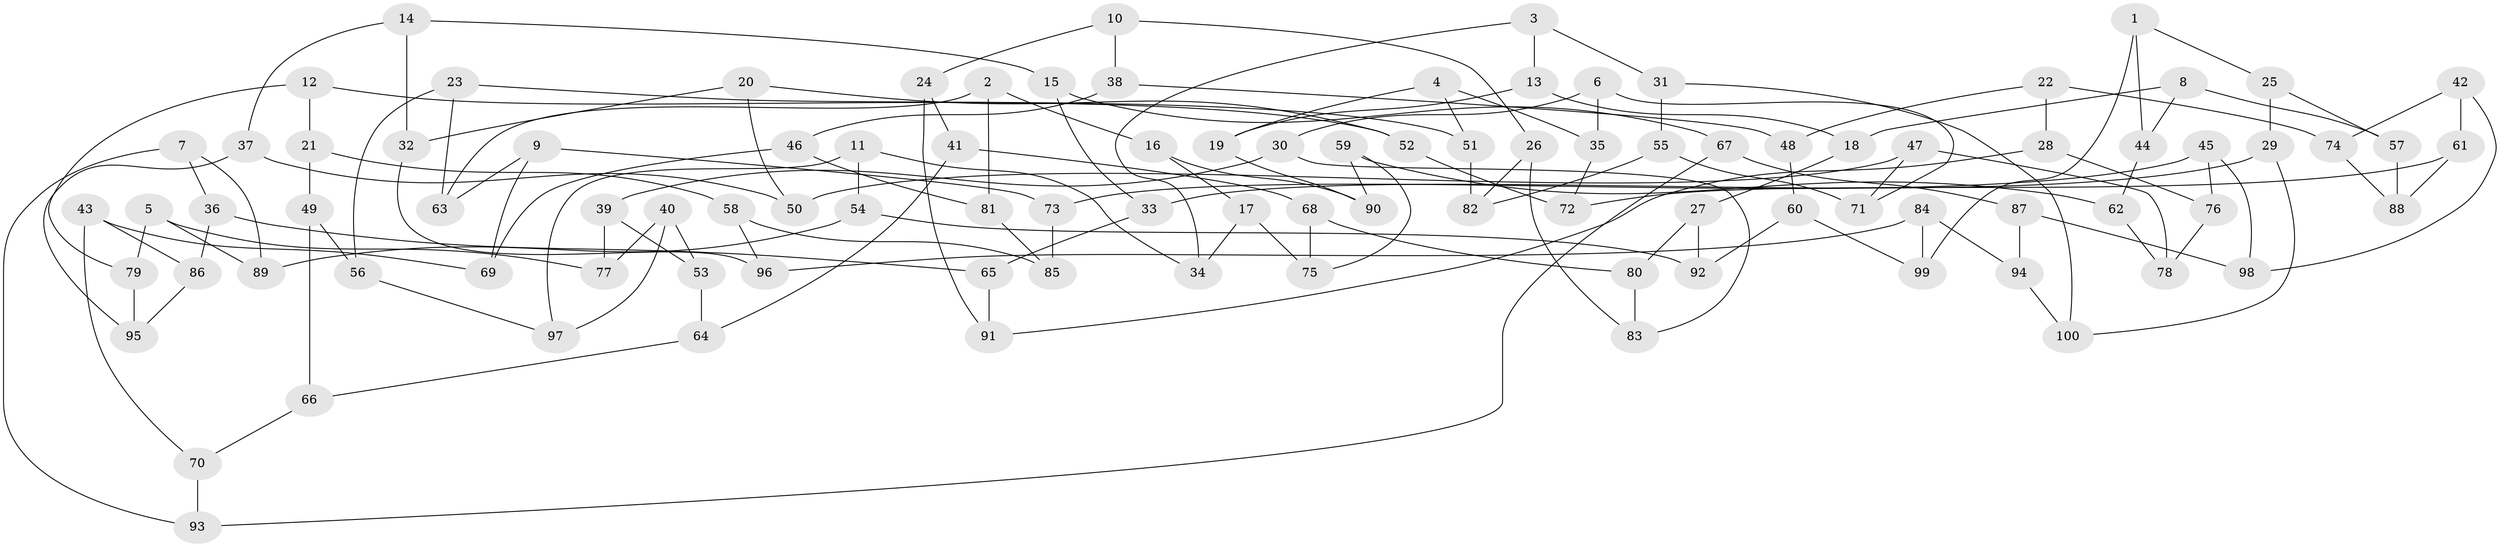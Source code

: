 // Generated by graph-tools (version 1.1) at 2025/39/02/21/25 10:39:00]
// undirected, 100 vertices, 150 edges
graph export_dot {
graph [start="1"]
  node [color=gray90,style=filled];
  1;
  2;
  3;
  4;
  5;
  6;
  7;
  8;
  9;
  10;
  11;
  12;
  13;
  14;
  15;
  16;
  17;
  18;
  19;
  20;
  21;
  22;
  23;
  24;
  25;
  26;
  27;
  28;
  29;
  30;
  31;
  32;
  33;
  34;
  35;
  36;
  37;
  38;
  39;
  40;
  41;
  42;
  43;
  44;
  45;
  46;
  47;
  48;
  49;
  50;
  51;
  52;
  53;
  54;
  55;
  56;
  57;
  58;
  59;
  60;
  61;
  62;
  63;
  64;
  65;
  66;
  67;
  68;
  69;
  70;
  71;
  72;
  73;
  74;
  75;
  76;
  77;
  78;
  79;
  80;
  81;
  82;
  83;
  84;
  85;
  86;
  87;
  88;
  89;
  90;
  91;
  92;
  93;
  94;
  95;
  96;
  97;
  98;
  99;
  100;
  1 -- 25;
  1 -- 44;
  1 -- 99;
  2 -- 81;
  2 -- 63;
  2 -- 16;
  3 -- 34;
  3 -- 31;
  3 -- 13;
  4 -- 19;
  4 -- 51;
  4 -- 35;
  5 -- 89;
  5 -- 79;
  5 -- 77;
  6 -- 35;
  6 -- 30;
  6 -- 71;
  7 -- 36;
  7 -- 93;
  7 -- 89;
  8 -- 44;
  8 -- 18;
  8 -- 57;
  9 -- 73;
  9 -- 69;
  9 -- 63;
  10 -- 38;
  10 -- 26;
  10 -- 24;
  11 -- 97;
  11 -- 34;
  11 -- 54;
  12 -- 79;
  12 -- 52;
  12 -- 21;
  13 -- 18;
  13 -- 19;
  14 -- 15;
  14 -- 32;
  14 -- 37;
  15 -- 33;
  15 -- 67;
  16 -- 90;
  16 -- 17;
  17 -- 75;
  17 -- 34;
  18 -- 27;
  19 -- 90;
  20 -- 32;
  20 -- 52;
  20 -- 50;
  21 -- 58;
  21 -- 49;
  22 -- 74;
  22 -- 48;
  22 -- 28;
  23 -- 51;
  23 -- 63;
  23 -- 56;
  24 -- 91;
  24 -- 41;
  25 -- 29;
  25 -- 57;
  26 -- 82;
  26 -- 83;
  27 -- 92;
  27 -- 80;
  28 -- 91;
  28 -- 76;
  29 -- 100;
  29 -- 33;
  30 -- 83;
  30 -- 39;
  31 -- 100;
  31 -- 55;
  32 -- 96;
  33 -- 65;
  35 -- 72;
  36 -- 86;
  36 -- 65;
  37 -- 95;
  37 -- 50;
  38 -- 48;
  38 -- 46;
  39 -- 53;
  39 -- 77;
  40 -- 97;
  40 -- 53;
  40 -- 77;
  41 -- 68;
  41 -- 64;
  42 -- 74;
  42 -- 98;
  42 -- 61;
  43 -- 70;
  43 -- 69;
  43 -- 86;
  44 -- 62;
  45 -- 98;
  45 -- 76;
  45 -- 73;
  46 -- 81;
  46 -- 69;
  47 -- 78;
  47 -- 50;
  47 -- 71;
  48 -- 60;
  49 -- 66;
  49 -- 56;
  51 -- 82;
  52 -- 72;
  53 -- 64;
  54 -- 89;
  54 -- 92;
  55 -- 71;
  55 -- 82;
  56 -- 97;
  57 -- 88;
  58 -- 96;
  58 -- 85;
  59 -- 62;
  59 -- 75;
  59 -- 90;
  60 -- 99;
  60 -- 92;
  61 -- 88;
  61 -- 72;
  62 -- 78;
  64 -- 66;
  65 -- 91;
  66 -- 70;
  67 -- 87;
  67 -- 93;
  68 -- 75;
  68 -- 80;
  70 -- 93;
  73 -- 85;
  74 -- 88;
  76 -- 78;
  79 -- 95;
  80 -- 83;
  81 -- 85;
  84 -- 94;
  84 -- 96;
  84 -- 99;
  86 -- 95;
  87 -- 98;
  87 -- 94;
  94 -- 100;
}
